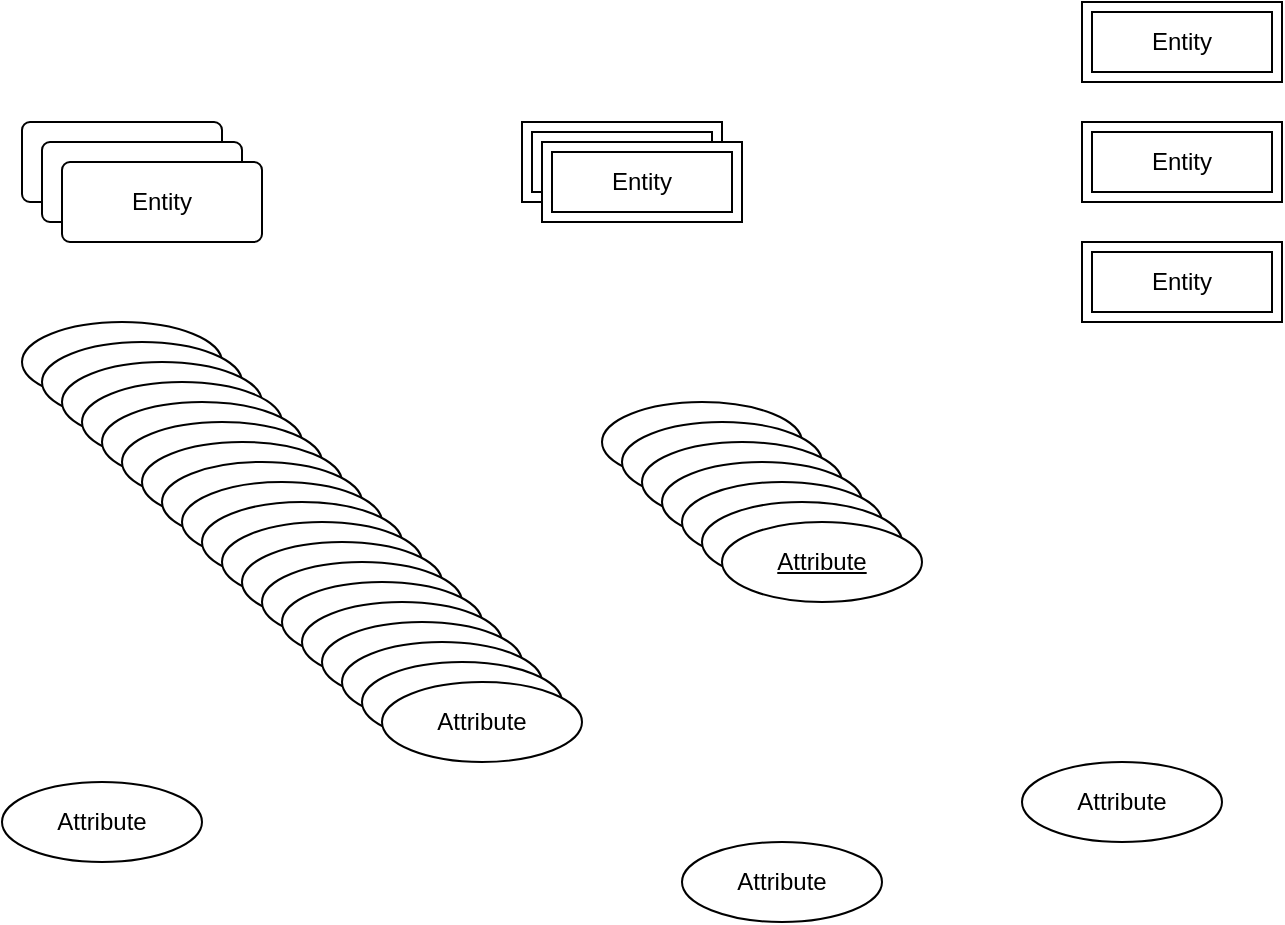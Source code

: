 <mxfile version="22.0.4" type="github">
  <diagram id="R2lEEEUBdFMjLlhIrx00" name="Page-1">
    <mxGraphModel dx="1050" dy="623" grid="1" gridSize="10" guides="1" tooltips="1" connect="1" arrows="1" fold="1" page="1" pageScale="1" pageWidth="850" pageHeight="1100" math="0" shadow="0" extFonts="Permanent Marker^https://fonts.googleapis.com/css?family=Permanent+Marker">
      <root>
        <mxCell id="0" />
        <mxCell id="1" parent="0" />
        <mxCell id="sRpCe-yu5LOxPwtg6V8U-1" value="Entity" style="rounded=1;arcSize=10;whiteSpace=wrap;html=1;align=center;" vertex="1" parent="1">
          <mxGeometry x="80" y="190" width="100" height="40" as="geometry" />
        </mxCell>
        <mxCell id="sRpCe-yu5LOxPwtg6V8U-10" value="Attribute" style="ellipse;whiteSpace=wrap;html=1;align=center;" vertex="1" parent="1">
          <mxGeometry x="80" y="290" width="100" height="40" as="geometry" />
        </mxCell>
        <mxCell id="sRpCe-yu5LOxPwtg6V8U-11" value="Attribute" style="ellipse;whiteSpace=wrap;html=1;align=center;" vertex="1" parent="1">
          <mxGeometry x="90" y="300" width="100" height="40" as="geometry" />
        </mxCell>
        <mxCell id="sRpCe-yu5LOxPwtg6V8U-12" value="Attribute" style="ellipse;whiteSpace=wrap;html=1;align=center;" vertex="1" parent="1">
          <mxGeometry x="100" y="310" width="100" height="40" as="geometry" />
        </mxCell>
        <mxCell id="sRpCe-yu5LOxPwtg6V8U-13" value="Attribute" style="ellipse;whiteSpace=wrap;html=1;align=center;" vertex="1" parent="1">
          <mxGeometry x="110" y="320" width="100" height="40" as="geometry" />
        </mxCell>
        <mxCell id="sRpCe-yu5LOxPwtg6V8U-14" value="Attribute" style="ellipse;whiteSpace=wrap;html=1;align=center;" vertex="1" parent="1">
          <mxGeometry x="120" y="330" width="100" height="40" as="geometry" />
        </mxCell>
        <mxCell id="sRpCe-yu5LOxPwtg6V8U-15" value="Attribute" style="ellipse;whiteSpace=wrap;html=1;align=center;" vertex="1" parent="1">
          <mxGeometry x="130" y="340" width="100" height="40" as="geometry" />
        </mxCell>
        <mxCell id="sRpCe-yu5LOxPwtg6V8U-16" value="Attribute" style="ellipse;whiteSpace=wrap;html=1;align=center;" vertex="1" parent="1">
          <mxGeometry x="140" y="350" width="100" height="40" as="geometry" />
        </mxCell>
        <mxCell id="sRpCe-yu5LOxPwtg6V8U-17" value="Attribute" style="ellipse;whiteSpace=wrap;html=1;align=center;" vertex="1" parent="1">
          <mxGeometry x="150" y="360" width="100" height="40" as="geometry" />
        </mxCell>
        <mxCell id="sRpCe-yu5LOxPwtg6V8U-18" value="Attribute" style="ellipse;whiteSpace=wrap;html=1;align=center;" vertex="1" parent="1">
          <mxGeometry x="160" y="370" width="100" height="40" as="geometry" />
        </mxCell>
        <mxCell id="sRpCe-yu5LOxPwtg6V8U-19" value="Attribute" style="ellipse;whiteSpace=wrap;html=1;align=center;" vertex="1" parent="1">
          <mxGeometry x="170" y="380" width="100" height="40" as="geometry" />
        </mxCell>
        <mxCell id="sRpCe-yu5LOxPwtg6V8U-20" value="Attribute" style="ellipse;whiteSpace=wrap;html=1;align=center;" vertex="1" parent="1">
          <mxGeometry x="180" y="390" width="100" height="40" as="geometry" />
        </mxCell>
        <mxCell id="sRpCe-yu5LOxPwtg6V8U-21" value="Attribute" style="ellipse;whiteSpace=wrap;html=1;align=center;" vertex="1" parent="1">
          <mxGeometry x="190" y="400" width="100" height="40" as="geometry" />
        </mxCell>
        <mxCell id="sRpCe-yu5LOxPwtg6V8U-22" value="Attribute" style="ellipse;whiteSpace=wrap;html=1;align=center;" vertex="1" parent="1">
          <mxGeometry x="200" y="410" width="100" height="40" as="geometry" />
        </mxCell>
        <mxCell id="sRpCe-yu5LOxPwtg6V8U-23" value="Attribute" style="ellipse;whiteSpace=wrap;html=1;align=center;" vertex="1" parent="1">
          <mxGeometry x="210" y="420" width="100" height="40" as="geometry" />
        </mxCell>
        <mxCell id="sRpCe-yu5LOxPwtg6V8U-24" value="Attribute" style="ellipse;whiteSpace=wrap;html=1;align=center;" vertex="1" parent="1">
          <mxGeometry x="220" y="430" width="100" height="40" as="geometry" />
        </mxCell>
        <mxCell id="sRpCe-yu5LOxPwtg6V8U-25" value="Attribute" style="ellipse;whiteSpace=wrap;html=1;align=center;" vertex="1" parent="1">
          <mxGeometry x="230" y="440" width="100" height="40" as="geometry" />
        </mxCell>
        <mxCell id="sRpCe-yu5LOxPwtg6V8U-26" value="Attribute" style="ellipse;whiteSpace=wrap;html=1;align=center;" vertex="1" parent="1">
          <mxGeometry x="240" y="450" width="100" height="40" as="geometry" />
        </mxCell>
        <mxCell id="sRpCe-yu5LOxPwtg6V8U-27" value="Attribute" style="ellipse;whiteSpace=wrap;html=1;align=center;" vertex="1" parent="1">
          <mxGeometry x="250" y="460" width="100" height="40" as="geometry" />
        </mxCell>
        <mxCell id="sRpCe-yu5LOxPwtg6V8U-28" value="Attribute" style="ellipse;whiteSpace=wrap;html=1;align=center;" vertex="1" parent="1">
          <mxGeometry x="260" y="470" width="100" height="40" as="geometry" />
        </mxCell>
        <mxCell id="sRpCe-yu5LOxPwtg6V8U-29" value="Attribute" style="ellipse;whiteSpace=wrap;html=1;align=center;" vertex="1" parent="1">
          <mxGeometry x="70" y="520" width="100" height="40" as="geometry" />
        </mxCell>
        <mxCell id="sRpCe-yu5LOxPwtg6V8U-30" value="Attribute" style="ellipse;whiteSpace=wrap;html=1;align=center;" vertex="1" parent="1">
          <mxGeometry x="410" y="550" width="100" height="40" as="geometry" />
        </mxCell>
        <mxCell id="sRpCe-yu5LOxPwtg6V8U-31" value="Attribute" style="ellipse;whiteSpace=wrap;html=1;align=center;" vertex="1" parent="1">
          <mxGeometry x="580" y="510" width="100" height="40" as="geometry" />
        </mxCell>
        <mxCell id="sRpCe-yu5LOxPwtg6V8U-32" value="Entity" style="rounded=1;arcSize=10;whiteSpace=wrap;html=1;align=center;" vertex="1" parent="1">
          <mxGeometry x="90" y="200" width="100" height="40" as="geometry" />
        </mxCell>
        <mxCell id="sRpCe-yu5LOxPwtg6V8U-33" value="Entity" style="rounded=1;arcSize=10;whiteSpace=wrap;html=1;align=center;" vertex="1" parent="1">
          <mxGeometry x="100" y="210" width="100" height="40" as="geometry" />
        </mxCell>
        <mxCell id="sRpCe-yu5LOxPwtg6V8U-34" value="Entity" style="shape=ext;margin=3;double=1;whiteSpace=wrap;html=1;align=center;" vertex="1" parent="1">
          <mxGeometry x="330" y="190" width="100" height="40" as="geometry" />
        </mxCell>
        <mxCell id="sRpCe-yu5LOxPwtg6V8U-35" value="Entity" style="shape=ext;margin=3;double=1;whiteSpace=wrap;html=1;align=center;" vertex="1" parent="1">
          <mxGeometry x="340" y="200" width="100" height="40" as="geometry" />
        </mxCell>
        <mxCell id="sRpCe-yu5LOxPwtg6V8U-36" value="Entity" style="shape=ext;margin=3;double=1;whiteSpace=wrap;html=1;align=center;" vertex="1" parent="1">
          <mxGeometry x="610" y="250" width="100" height="40" as="geometry" />
        </mxCell>
        <mxCell id="sRpCe-yu5LOxPwtg6V8U-37" value="Entity" style="shape=ext;margin=3;double=1;whiteSpace=wrap;html=1;align=center;" vertex="1" parent="1">
          <mxGeometry x="610" y="190" width="100" height="40" as="geometry" />
        </mxCell>
        <mxCell id="sRpCe-yu5LOxPwtg6V8U-38" value="Entity" style="shape=ext;margin=3;double=1;whiteSpace=wrap;html=1;align=center;" vertex="1" parent="1">
          <mxGeometry x="610" y="130" width="100" height="40" as="geometry" />
        </mxCell>
        <mxCell id="sRpCe-yu5LOxPwtg6V8U-39" value="Attribute" style="ellipse;whiteSpace=wrap;html=1;align=center;fontStyle=4;" vertex="1" parent="1">
          <mxGeometry x="370" y="330" width="100" height="40" as="geometry" />
        </mxCell>
        <mxCell id="sRpCe-yu5LOxPwtg6V8U-40" value="Attribute" style="ellipse;whiteSpace=wrap;html=1;align=center;fontStyle=4;" vertex="1" parent="1">
          <mxGeometry x="380" y="340" width="100" height="40" as="geometry" />
        </mxCell>
        <mxCell id="sRpCe-yu5LOxPwtg6V8U-41" value="Attribute" style="ellipse;whiteSpace=wrap;html=1;align=center;fontStyle=4;" vertex="1" parent="1">
          <mxGeometry x="390" y="350" width="100" height="40" as="geometry" />
        </mxCell>
        <mxCell id="sRpCe-yu5LOxPwtg6V8U-42" value="Attribute" style="ellipse;whiteSpace=wrap;html=1;align=center;fontStyle=4;" vertex="1" parent="1">
          <mxGeometry x="400" y="360" width="100" height="40" as="geometry" />
        </mxCell>
        <mxCell id="sRpCe-yu5LOxPwtg6V8U-43" value="Attribute" style="ellipse;whiteSpace=wrap;html=1;align=center;fontStyle=4;" vertex="1" parent="1">
          <mxGeometry x="410" y="370" width="100" height="40" as="geometry" />
        </mxCell>
        <mxCell id="sRpCe-yu5LOxPwtg6V8U-44" value="Attribute" style="ellipse;whiteSpace=wrap;html=1;align=center;fontStyle=4;" vertex="1" parent="1">
          <mxGeometry x="420" y="380" width="100" height="40" as="geometry" />
        </mxCell>
        <mxCell id="sRpCe-yu5LOxPwtg6V8U-45" value="Attribute" style="ellipse;whiteSpace=wrap;html=1;align=center;fontStyle=4;" vertex="1" parent="1">
          <mxGeometry x="430" y="390" width="100" height="40" as="geometry" />
        </mxCell>
      </root>
    </mxGraphModel>
  </diagram>
</mxfile>
